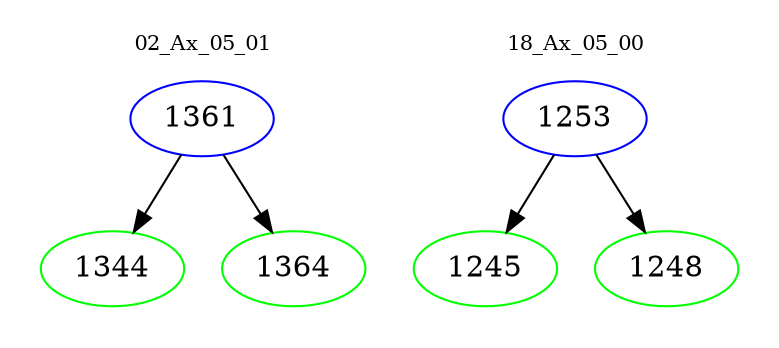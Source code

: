 digraph{
subgraph cluster_0 {
color = white
label = "02_Ax_05_01";
fontsize=10;
T0_1361 [label="1361", color="blue"]
T0_1361 -> T0_1344 [color="black"]
T0_1344 [label="1344", color="green"]
T0_1361 -> T0_1364 [color="black"]
T0_1364 [label="1364", color="green"]
}
subgraph cluster_1 {
color = white
label = "18_Ax_05_00";
fontsize=10;
T1_1253 [label="1253", color="blue"]
T1_1253 -> T1_1245 [color="black"]
T1_1245 [label="1245", color="green"]
T1_1253 -> T1_1248 [color="black"]
T1_1248 [label="1248", color="green"]
}
}
